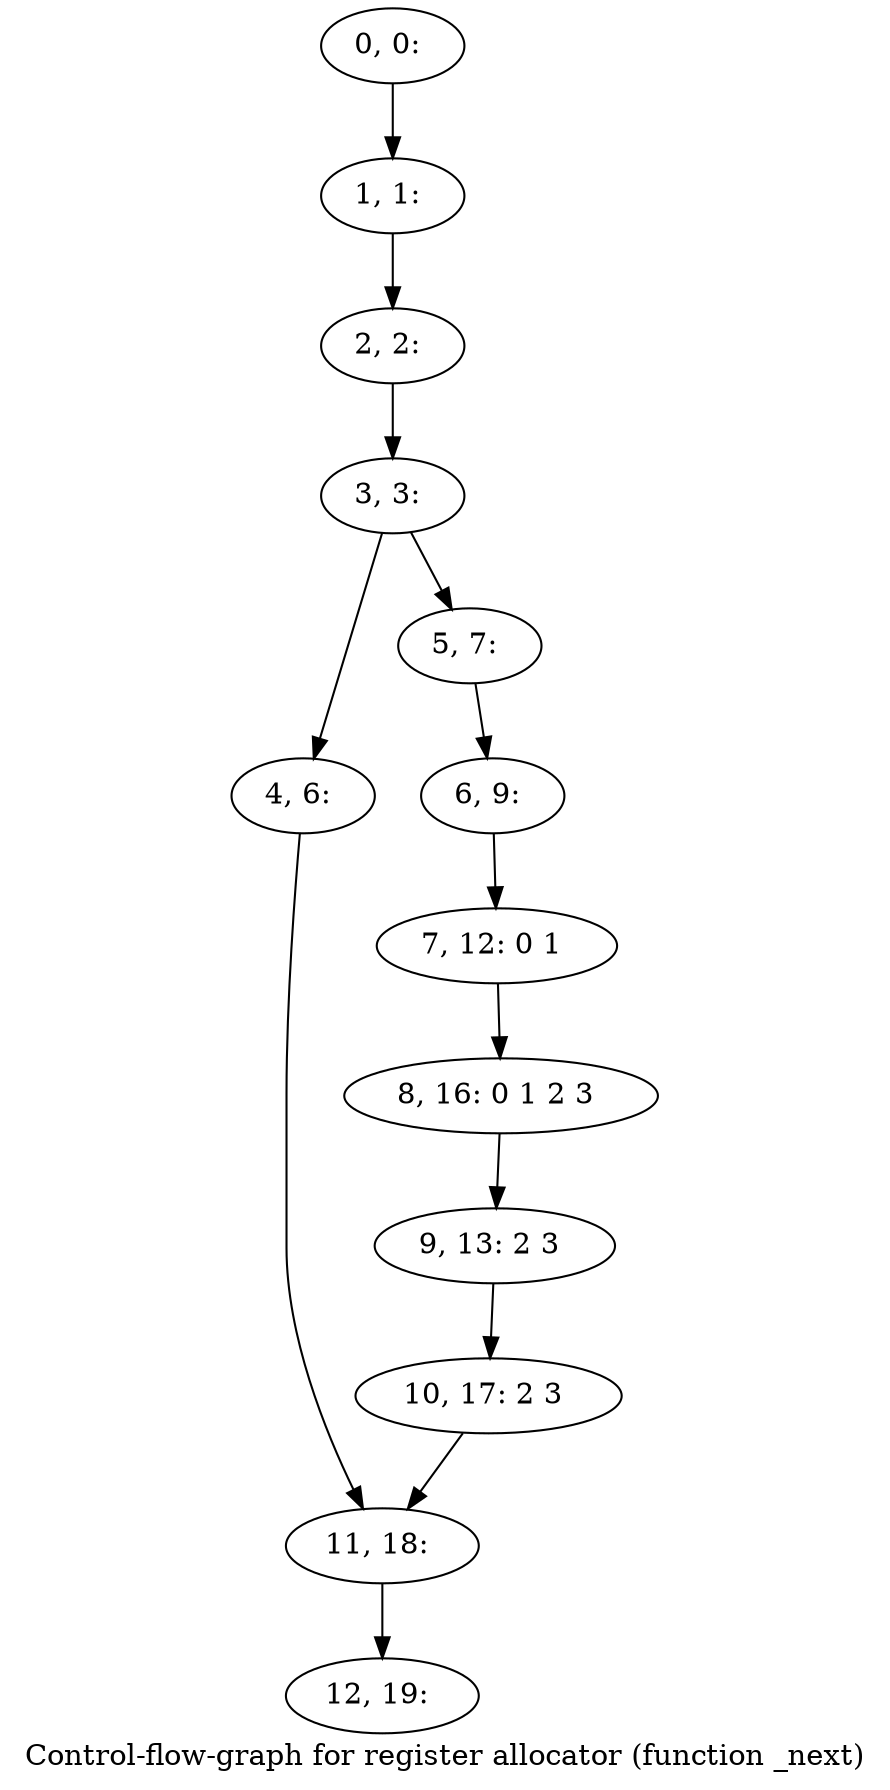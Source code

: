 digraph G {
graph [label="Control-flow-graph for register allocator (function _next)"]
0[label="0, 0: "];
1[label="1, 1: "];
2[label="2, 2: "];
3[label="3, 3: "];
4[label="4, 6: "];
5[label="5, 7: "];
6[label="6, 9: "];
7[label="7, 12: 0 1 "];
8[label="8, 16: 0 1 2 3 "];
9[label="9, 13: 2 3 "];
10[label="10, 17: 2 3 "];
11[label="11, 18: "];
12[label="12, 19: "];
0->1 ;
1->2 ;
2->3 ;
3->4 ;
3->5 ;
4->11 ;
5->6 ;
6->7 ;
7->8 ;
8->9 ;
9->10 ;
10->11 ;
11->12 ;
}

